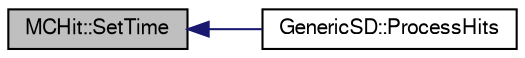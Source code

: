 digraph "MCHit::SetTime"
{
  bgcolor="transparent";
  edge [fontname="FreeSans",fontsize="10",labelfontname="FreeSans",labelfontsize="10"];
  node [fontname="FreeSans",fontsize="10",shape=record];
  rankdir="LR";
  Node1 [label="MCHit::SetTime",height=0.2,width=0.4,color="black", fillcolor="grey75", style="filled" fontcolor="black"];
  Node1 -> Node2 [dir="back",color="midnightblue",fontsize="10",style="solid",fontname="FreeSans"];
  Node2 [label="GenericSD::ProcessHits",height=0.2,width=0.4,color="black",URL="$d4/d82/classGenericSD.html#a10d7c641a74f679049884f6307efc58b"];
}

